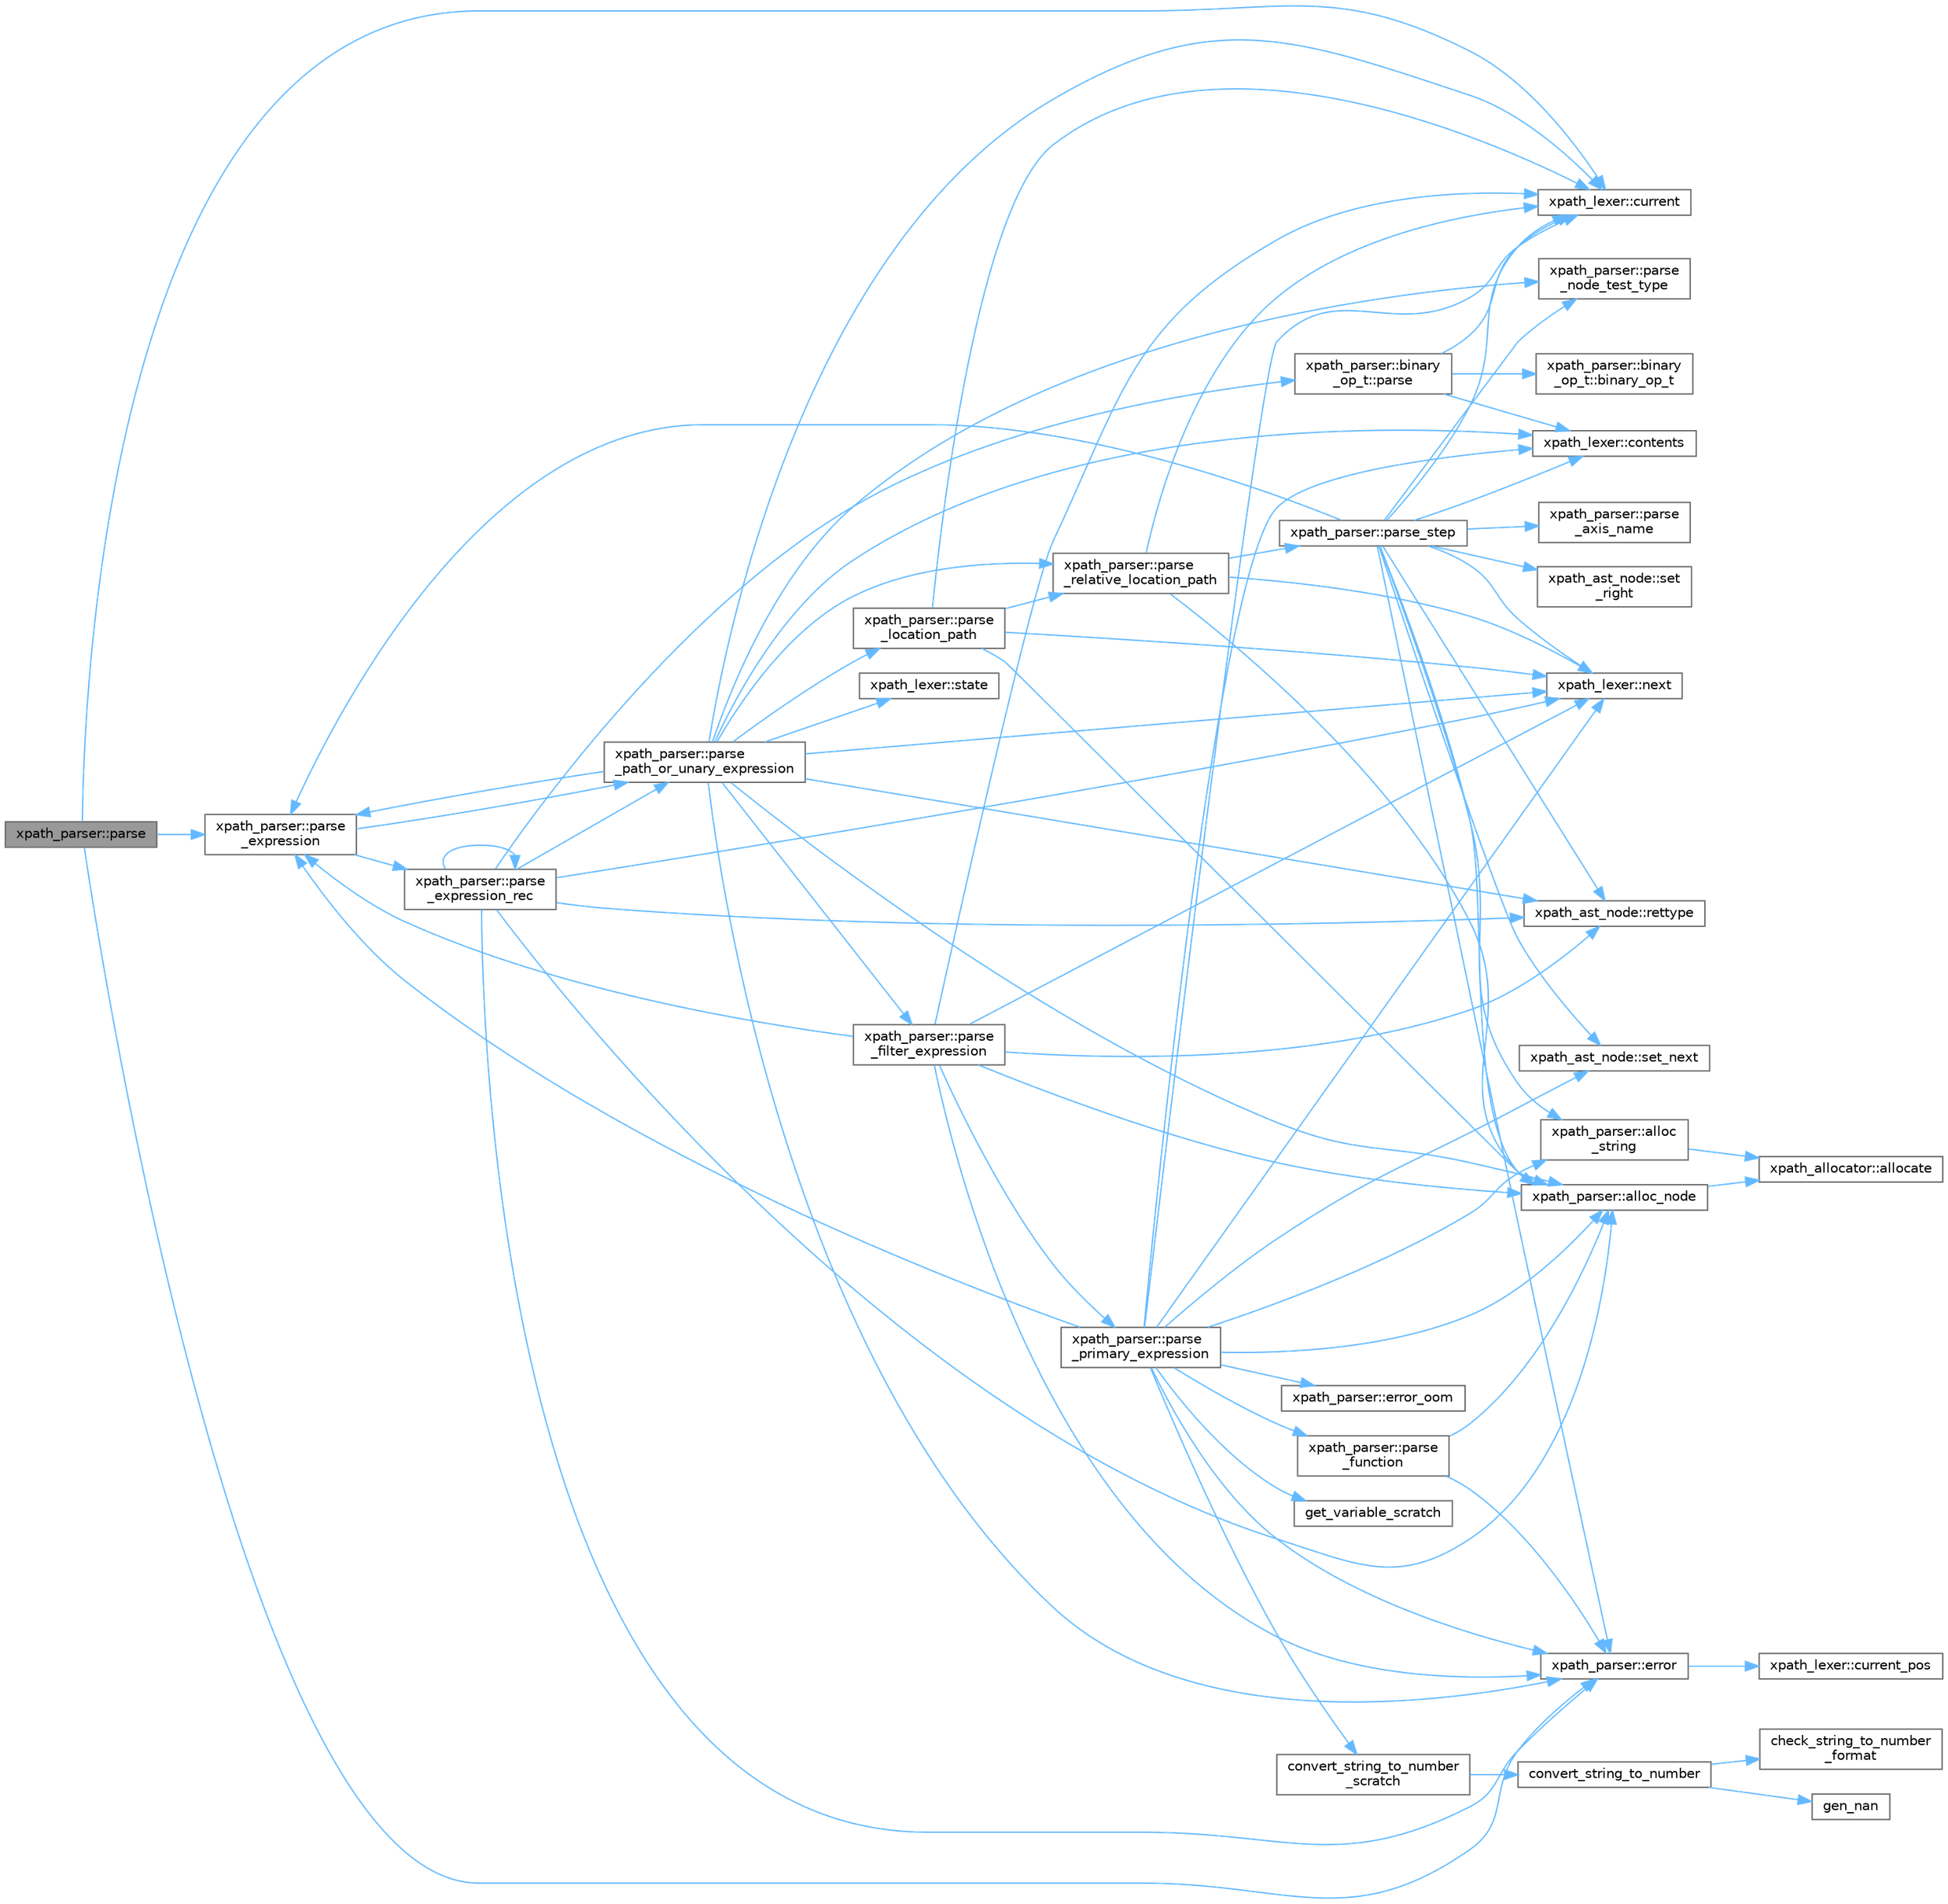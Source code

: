digraph "xpath_parser::parse"
{
 // INTERACTIVE_SVG=YES
 // LATEX_PDF_SIZE
  bgcolor="transparent";
  edge [fontname=Helvetica,fontsize=10,labelfontname=Helvetica,labelfontsize=10];
  node [fontname=Helvetica,fontsize=10,shape=box,height=0.2,width=0.4];
  rankdir="LR";
  Node1 [id="Node000001",label="xpath_parser::parse",height=0.2,width=0.4,color="gray40", fillcolor="grey60", style="filled", fontcolor="black",tooltip=" "];
  Node1 -> Node2 [id="edge1_Node000001_Node000002",color="steelblue1",style="solid",tooltip=" "];
  Node2 [id="Node000002",label="xpath_lexer::current",height=0.2,width=0.4,color="grey40", fillcolor="white", style="filled",URL="$d5/d11/classxpath__lexer.html#a47425d5012741aecfd898306651439d0",tooltip=" "];
  Node1 -> Node3 [id="edge2_Node000001_Node000003",color="steelblue1",style="solid",tooltip=" "];
  Node3 [id="Node000003",label="xpath_parser::error",height=0.2,width=0.4,color="grey40", fillcolor="white", style="filled",URL="$dc/dea/structxpath__parser.html#a0a96a8f5a16b2171a83b6ae3bb2ccbba",tooltip=" "];
  Node3 -> Node4 [id="edge3_Node000003_Node000004",color="steelblue1",style="solid",tooltip=" "];
  Node4 [id="Node000004",label="xpath_lexer::current_pos",height=0.2,width=0.4,color="grey40", fillcolor="white", style="filled",URL="$d5/d11/classxpath__lexer.html#a207d14492de1d19062a81451cdb71ced",tooltip=" "];
  Node1 -> Node5 [id="edge4_Node000001_Node000005",color="steelblue1",style="solid",tooltip=" "];
  Node5 [id="Node000005",label="xpath_parser::parse\l_expression",height=0.2,width=0.4,color="grey40", fillcolor="white", style="filled",URL="$dc/dea/structxpath__parser.html#a7738e256011ca842dc2a0beba78562ed",tooltip=" "];
  Node5 -> Node6 [id="edge5_Node000005_Node000006",color="steelblue1",style="solid",tooltip=" "];
  Node6 [id="Node000006",label="xpath_parser::parse\l_expression_rec",height=0.2,width=0.4,color="grey40", fillcolor="white", style="filled",URL="$dc/dea/structxpath__parser.html#adcd54e9b508acfe1f040ee7a54b88f2a",tooltip=" "];
  Node6 -> Node7 [id="edge6_Node000006_Node000007",color="steelblue1",style="solid",tooltip=" "];
  Node7 [id="Node000007",label="xpath_parser::alloc_node",height=0.2,width=0.4,color="grey40", fillcolor="white", style="filled",URL="$dc/dea/structxpath__parser.html#a8a71f339a0386657a48b59acb3405acc",tooltip=" "];
  Node7 -> Node8 [id="edge7_Node000007_Node000008",color="steelblue1",style="solid",tooltip=" "];
  Node8 [id="Node000008",label="xpath_allocator::allocate",height=0.2,width=0.4,color="grey40", fillcolor="white", style="filled",URL="$d3/d89/structxpath__allocator.html#a6c13fefbd7038d78b336987f396c8415",tooltip=" "];
  Node6 -> Node3 [id="edge8_Node000006_Node000003",color="steelblue1",style="solid",tooltip=" "];
  Node6 -> Node9 [id="edge9_Node000006_Node000009",color="steelblue1",style="solid",tooltip=" "];
  Node9 [id="Node000009",label="xpath_lexer::next",height=0.2,width=0.4,color="grey40", fillcolor="white", style="filled",URL="$d5/d11/classxpath__lexer.html#a32684b3097fccb4d626da620b44b72ad",tooltip=" "];
  Node6 -> Node10 [id="edge10_Node000006_Node000010",color="steelblue1",style="solid",tooltip=" "];
  Node10 [id="Node000010",label="xpath_parser::binary\l_op_t::parse",height=0.2,width=0.4,color="grey40", fillcolor="white", style="filled",URL="$d9/db3/structxpath__parser_1_1binary__op__t.html#a723f5f2b66df47b4ac74455cb39b9544",tooltip=" "];
  Node10 -> Node11 [id="edge11_Node000010_Node000011",color="steelblue1",style="solid",tooltip=" "];
  Node11 [id="Node000011",label="xpath_parser::binary\l_op_t::binary_op_t",height=0.2,width=0.4,color="grey40", fillcolor="white", style="filled",URL="$d9/db3/structxpath__parser_1_1binary__op__t.html#a18cac63911120c27f5ee842b1e6afe35",tooltip=" "];
  Node10 -> Node12 [id="edge12_Node000010_Node000012",color="steelblue1",style="solid",tooltip=" "];
  Node12 [id="Node000012",label="xpath_lexer::contents",height=0.2,width=0.4,color="grey40", fillcolor="white", style="filled",URL="$d5/d11/classxpath__lexer.html#a9a398feb578c697be7067f6f8d178fc9",tooltip=" "];
  Node10 -> Node2 [id="edge13_Node000010_Node000002",color="steelblue1",style="solid",tooltip=" "];
  Node6 -> Node6 [id="edge14_Node000006_Node000006",color="steelblue1",style="solid",tooltip=" "];
  Node6 -> Node13 [id="edge15_Node000006_Node000013",color="steelblue1",style="solid",tooltip=" "];
  Node13 [id="Node000013",label="xpath_parser::parse\l_path_or_unary_expression",height=0.2,width=0.4,color="grey40", fillcolor="white", style="filled",URL="$dc/dea/structxpath__parser.html#ab5275305ebaac95fd68a3186b737aaa7",tooltip=" "];
  Node13 -> Node7 [id="edge16_Node000013_Node000007",color="steelblue1",style="solid",tooltip=" "];
  Node13 -> Node12 [id="edge17_Node000013_Node000012",color="steelblue1",style="solid",tooltip=" "];
  Node13 -> Node2 [id="edge18_Node000013_Node000002",color="steelblue1",style="solid",tooltip=" "];
  Node13 -> Node3 [id="edge19_Node000013_Node000003",color="steelblue1",style="solid",tooltip=" "];
  Node13 -> Node9 [id="edge20_Node000013_Node000009",color="steelblue1",style="solid",tooltip=" "];
  Node13 -> Node5 [id="edge21_Node000013_Node000005",color="steelblue1",style="solid",tooltip=" "];
  Node13 -> Node14 [id="edge22_Node000013_Node000014",color="steelblue1",style="solid",tooltip=" "];
  Node14 [id="Node000014",label="xpath_parser::parse\l_filter_expression",height=0.2,width=0.4,color="grey40", fillcolor="white", style="filled",URL="$dc/dea/structxpath__parser.html#a61a425d990a56d5db8cd14405835a5b6",tooltip=" "];
  Node14 -> Node7 [id="edge23_Node000014_Node000007",color="steelblue1",style="solid",tooltip=" "];
  Node14 -> Node2 [id="edge24_Node000014_Node000002",color="steelblue1",style="solid",tooltip=" "];
  Node14 -> Node3 [id="edge25_Node000014_Node000003",color="steelblue1",style="solid",tooltip=" "];
  Node14 -> Node9 [id="edge26_Node000014_Node000009",color="steelblue1",style="solid",tooltip=" "];
  Node14 -> Node5 [id="edge27_Node000014_Node000005",color="steelblue1",style="solid",tooltip=" "];
  Node14 -> Node15 [id="edge28_Node000014_Node000015",color="steelblue1",style="solid",tooltip=" "];
  Node15 [id="Node000015",label="xpath_parser::parse\l_primary_expression",height=0.2,width=0.4,color="grey40", fillcolor="white", style="filled",URL="$dc/dea/structxpath__parser.html#a49cbc6141508ace22ab4b8bd8ddf965a",tooltip=" "];
  Node15 -> Node7 [id="edge29_Node000015_Node000007",color="steelblue1",style="solid",tooltip=" "];
  Node15 -> Node16 [id="edge30_Node000015_Node000016",color="steelblue1",style="solid",tooltip=" "];
  Node16 [id="Node000016",label="xpath_parser::alloc\l_string",height=0.2,width=0.4,color="grey40", fillcolor="white", style="filled",URL="$dc/dea/structxpath__parser.html#a876c0c06a8cdc623926c8788e8d43fc3",tooltip=" "];
  Node16 -> Node8 [id="edge31_Node000016_Node000008",color="steelblue1",style="solid",tooltip=" "];
  Node15 -> Node12 [id="edge32_Node000015_Node000012",color="steelblue1",style="solid",tooltip=" "];
  Node15 -> Node17 [id="edge33_Node000015_Node000017",color="steelblue1",style="solid",tooltip=" "];
  Node17 [id="Node000017",label="convert_string_to_number\l_scratch",height=0.2,width=0.4,color="grey40", fillcolor="white", style="filled",URL="$db/d20/pugixml_8cpp.html#aa15effa1d77b8990cd881a93f402bceb",tooltip=" "];
  Node17 -> Node18 [id="edge34_Node000017_Node000018",color="steelblue1",style="solid",tooltip=" "];
  Node18 [id="Node000018",label="convert_string_to_number",height=0.2,width=0.4,color="grey40", fillcolor="white", style="filled",URL="$db/d20/pugixml_8cpp.html#ac5908a6e73e3b0c5b4ab667a42f413f9",tooltip=" "];
  Node18 -> Node19 [id="edge35_Node000018_Node000019",color="steelblue1",style="solid",tooltip=" "];
  Node19 [id="Node000019",label="check_string_to_number\l_format",height=0.2,width=0.4,color="grey40", fillcolor="white", style="filled",URL="$db/d20/pugixml_8cpp.html#a57ad1b0f2d749266d4ef08149b9fb012",tooltip=" "];
  Node18 -> Node20 [id="edge36_Node000018_Node000020",color="steelblue1",style="solid",tooltip=" "];
  Node20 [id="Node000020",label="gen_nan",height=0.2,width=0.4,color="grey40", fillcolor="white", style="filled",URL="$db/d20/pugixml_8cpp.html#a2d2fd408a346e00cc39c418d81f4341c",tooltip=" "];
  Node15 -> Node2 [id="edge37_Node000015_Node000002",color="steelblue1",style="solid",tooltip=" "];
  Node15 -> Node3 [id="edge38_Node000015_Node000003",color="steelblue1",style="solid",tooltip=" "];
  Node15 -> Node21 [id="edge39_Node000015_Node000021",color="steelblue1",style="solid",tooltip=" "];
  Node21 [id="Node000021",label="xpath_parser::error_oom",height=0.2,width=0.4,color="grey40", fillcolor="white", style="filled",URL="$dc/dea/structxpath__parser.html#a253554c10701671465d3eab96e464c93",tooltip=" "];
  Node15 -> Node22 [id="edge40_Node000015_Node000022",color="steelblue1",style="solid",tooltip=" "];
  Node22 [id="Node000022",label="get_variable_scratch",height=0.2,width=0.4,color="grey40", fillcolor="white", style="filled",URL="$db/d20/pugixml_8cpp.html#a74521e0a713b16f6fc3517d7a0d8448c",tooltip=" "];
  Node15 -> Node9 [id="edge41_Node000015_Node000009",color="steelblue1",style="solid",tooltip=" "];
  Node15 -> Node5 [id="edge42_Node000015_Node000005",color="steelblue1",style="solid",tooltip=" "];
  Node15 -> Node23 [id="edge43_Node000015_Node000023",color="steelblue1",style="solid",tooltip=" "];
  Node23 [id="Node000023",label="xpath_parser::parse\l_function",height=0.2,width=0.4,color="grey40", fillcolor="white", style="filled",URL="$dc/dea/structxpath__parser.html#a9a68f1cbf9900714aefe00059a66a22d",tooltip=" "];
  Node23 -> Node7 [id="edge44_Node000023_Node000007",color="steelblue1",style="solid",tooltip=" "];
  Node23 -> Node3 [id="edge45_Node000023_Node000003",color="steelblue1",style="solid",tooltip=" "];
  Node15 -> Node24 [id="edge46_Node000015_Node000024",color="steelblue1",style="solid",tooltip=" "];
  Node24 [id="Node000024",label="xpath_ast_node::set_next",height=0.2,width=0.4,color="grey40", fillcolor="white", style="filled",URL="$d3/dc5/classxpath__ast__node.html#a2764184d076834284eb3ff3182b845cc",tooltip=" "];
  Node14 -> Node25 [id="edge47_Node000014_Node000025",color="steelblue1",style="solid",tooltip=" "];
  Node25 [id="Node000025",label="xpath_ast_node::rettype",height=0.2,width=0.4,color="grey40", fillcolor="white", style="filled",URL="$d3/dc5/classxpath__ast__node.html#a2c12e34a46db2a3d0052f9f38bcf1bb6",tooltip=" "];
  Node13 -> Node26 [id="edge48_Node000013_Node000026",color="steelblue1",style="solid",tooltip=" "];
  Node26 [id="Node000026",label="xpath_parser::parse\l_location_path",height=0.2,width=0.4,color="grey40", fillcolor="white", style="filled",URL="$dc/dea/structxpath__parser.html#af14e396ddb7817998ec221eec6b781ab",tooltip=" "];
  Node26 -> Node7 [id="edge49_Node000026_Node000007",color="steelblue1",style="solid",tooltip=" "];
  Node26 -> Node2 [id="edge50_Node000026_Node000002",color="steelblue1",style="solid",tooltip=" "];
  Node26 -> Node9 [id="edge51_Node000026_Node000009",color="steelblue1",style="solid",tooltip=" "];
  Node26 -> Node27 [id="edge52_Node000026_Node000027",color="steelblue1",style="solid",tooltip=" "];
  Node27 [id="Node000027",label="xpath_parser::parse\l_relative_location_path",height=0.2,width=0.4,color="grey40", fillcolor="white", style="filled",URL="$dc/dea/structxpath__parser.html#aebea559423376001c89b19216dfc3012",tooltip=" "];
  Node27 -> Node7 [id="edge53_Node000027_Node000007",color="steelblue1",style="solid",tooltip=" "];
  Node27 -> Node2 [id="edge54_Node000027_Node000002",color="steelblue1",style="solid",tooltip=" "];
  Node27 -> Node9 [id="edge55_Node000027_Node000009",color="steelblue1",style="solid",tooltip=" "];
  Node27 -> Node28 [id="edge56_Node000027_Node000028",color="steelblue1",style="solid",tooltip=" "];
  Node28 [id="Node000028",label="xpath_parser::parse_step",height=0.2,width=0.4,color="grey40", fillcolor="white", style="filled",URL="$dc/dea/structxpath__parser.html#a0b226e2905970c868ab6a80d76da3a95",tooltip=" "];
  Node28 -> Node7 [id="edge57_Node000028_Node000007",color="steelblue1",style="solid",tooltip=" "];
  Node28 -> Node16 [id="edge58_Node000028_Node000016",color="steelblue1",style="solid",tooltip=" "];
  Node28 -> Node12 [id="edge59_Node000028_Node000012",color="steelblue1",style="solid",tooltip=" "];
  Node28 -> Node2 [id="edge60_Node000028_Node000002",color="steelblue1",style="solid",tooltip=" "];
  Node28 -> Node3 [id="edge61_Node000028_Node000003",color="steelblue1",style="solid",tooltip=" "];
  Node28 -> Node9 [id="edge62_Node000028_Node000009",color="steelblue1",style="solid",tooltip=" "];
  Node28 -> Node29 [id="edge63_Node000028_Node000029",color="steelblue1",style="solid",tooltip=" "];
  Node29 [id="Node000029",label="xpath_parser::parse\l_axis_name",height=0.2,width=0.4,color="grey40", fillcolor="white", style="filled",URL="$dc/dea/structxpath__parser.html#ad67ec26e0e286ca1bb5144a79e3a3583",tooltip=" "];
  Node28 -> Node5 [id="edge64_Node000028_Node000005",color="steelblue1",style="solid",tooltip=" "];
  Node28 -> Node30 [id="edge65_Node000028_Node000030",color="steelblue1",style="solid",tooltip=" "];
  Node30 [id="Node000030",label="xpath_parser::parse\l_node_test_type",height=0.2,width=0.4,color="grey40", fillcolor="white", style="filled",URL="$dc/dea/structxpath__parser.html#a7b4555d7bfdb90971333c46963d5d791",tooltip=" "];
  Node28 -> Node25 [id="edge66_Node000028_Node000025",color="steelblue1",style="solid",tooltip=" "];
  Node28 -> Node24 [id="edge67_Node000028_Node000024",color="steelblue1",style="solid",tooltip=" "];
  Node28 -> Node31 [id="edge68_Node000028_Node000031",color="steelblue1",style="solid",tooltip=" "];
  Node31 [id="Node000031",label="xpath_ast_node::set\l_right",height=0.2,width=0.4,color="grey40", fillcolor="white", style="filled",URL="$d3/dc5/classxpath__ast__node.html#afe044146db852b7d4dbf188fd2ff6c75",tooltip=" "];
  Node13 -> Node30 [id="edge69_Node000013_Node000030",color="steelblue1",style="solid",tooltip=" "];
  Node13 -> Node27 [id="edge70_Node000013_Node000027",color="steelblue1",style="solid",tooltip=" "];
  Node13 -> Node25 [id="edge71_Node000013_Node000025",color="steelblue1",style="solid",tooltip=" "];
  Node13 -> Node32 [id="edge72_Node000013_Node000032",color="steelblue1",style="solid",tooltip=" "];
  Node32 [id="Node000032",label="xpath_lexer::state",height=0.2,width=0.4,color="grey40", fillcolor="white", style="filled",URL="$d5/d11/classxpath__lexer.html#ac5af1f1a57081aa89bc1a03b45acdf09",tooltip=" "];
  Node6 -> Node25 [id="edge73_Node000006_Node000025",color="steelblue1",style="solid",tooltip=" "];
  Node5 -> Node13 [id="edge74_Node000005_Node000013",color="steelblue1",style="solid",tooltip=" "];
}
